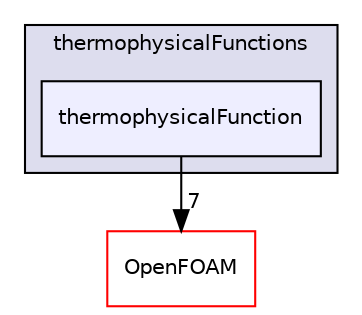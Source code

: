 digraph "src/thermophysicalModels/thermophysicalProperties/thermophysicalFunctions/thermophysicalFunction" {
  bgcolor=transparent;
  compound=true
  node [ fontsize="10", fontname="Helvetica"];
  edge [ labelfontsize="10", labelfontname="Helvetica"];
  subgraph clusterdir_27325e2ddd74e88cbda26832a28f3aa6 {
    graph [ bgcolor="#ddddee", pencolor="black", label="thermophysicalFunctions" fontname="Helvetica", fontsize="10", URL="dir_27325e2ddd74e88cbda26832a28f3aa6.html"]
  dir_0f4ae4fa6e44c33c97a6e041f534b271 [shape=box, label="thermophysicalFunction", style="filled", fillcolor="#eeeeff", pencolor="black", URL="dir_0f4ae4fa6e44c33c97a6e041f534b271.html"];
  }
  dir_c5473ff19b20e6ec4dfe5c310b3778a8 [shape=box label="OpenFOAM" color="red" URL="dir_c5473ff19b20e6ec4dfe5c310b3778a8.html"];
  dir_0f4ae4fa6e44c33c97a6e041f534b271->dir_c5473ff19b20e6ec4dfe5c310b3778a8 [headlabel="7", labeldistance=1.5 headhref="dir_003937_002151.html"];
}

